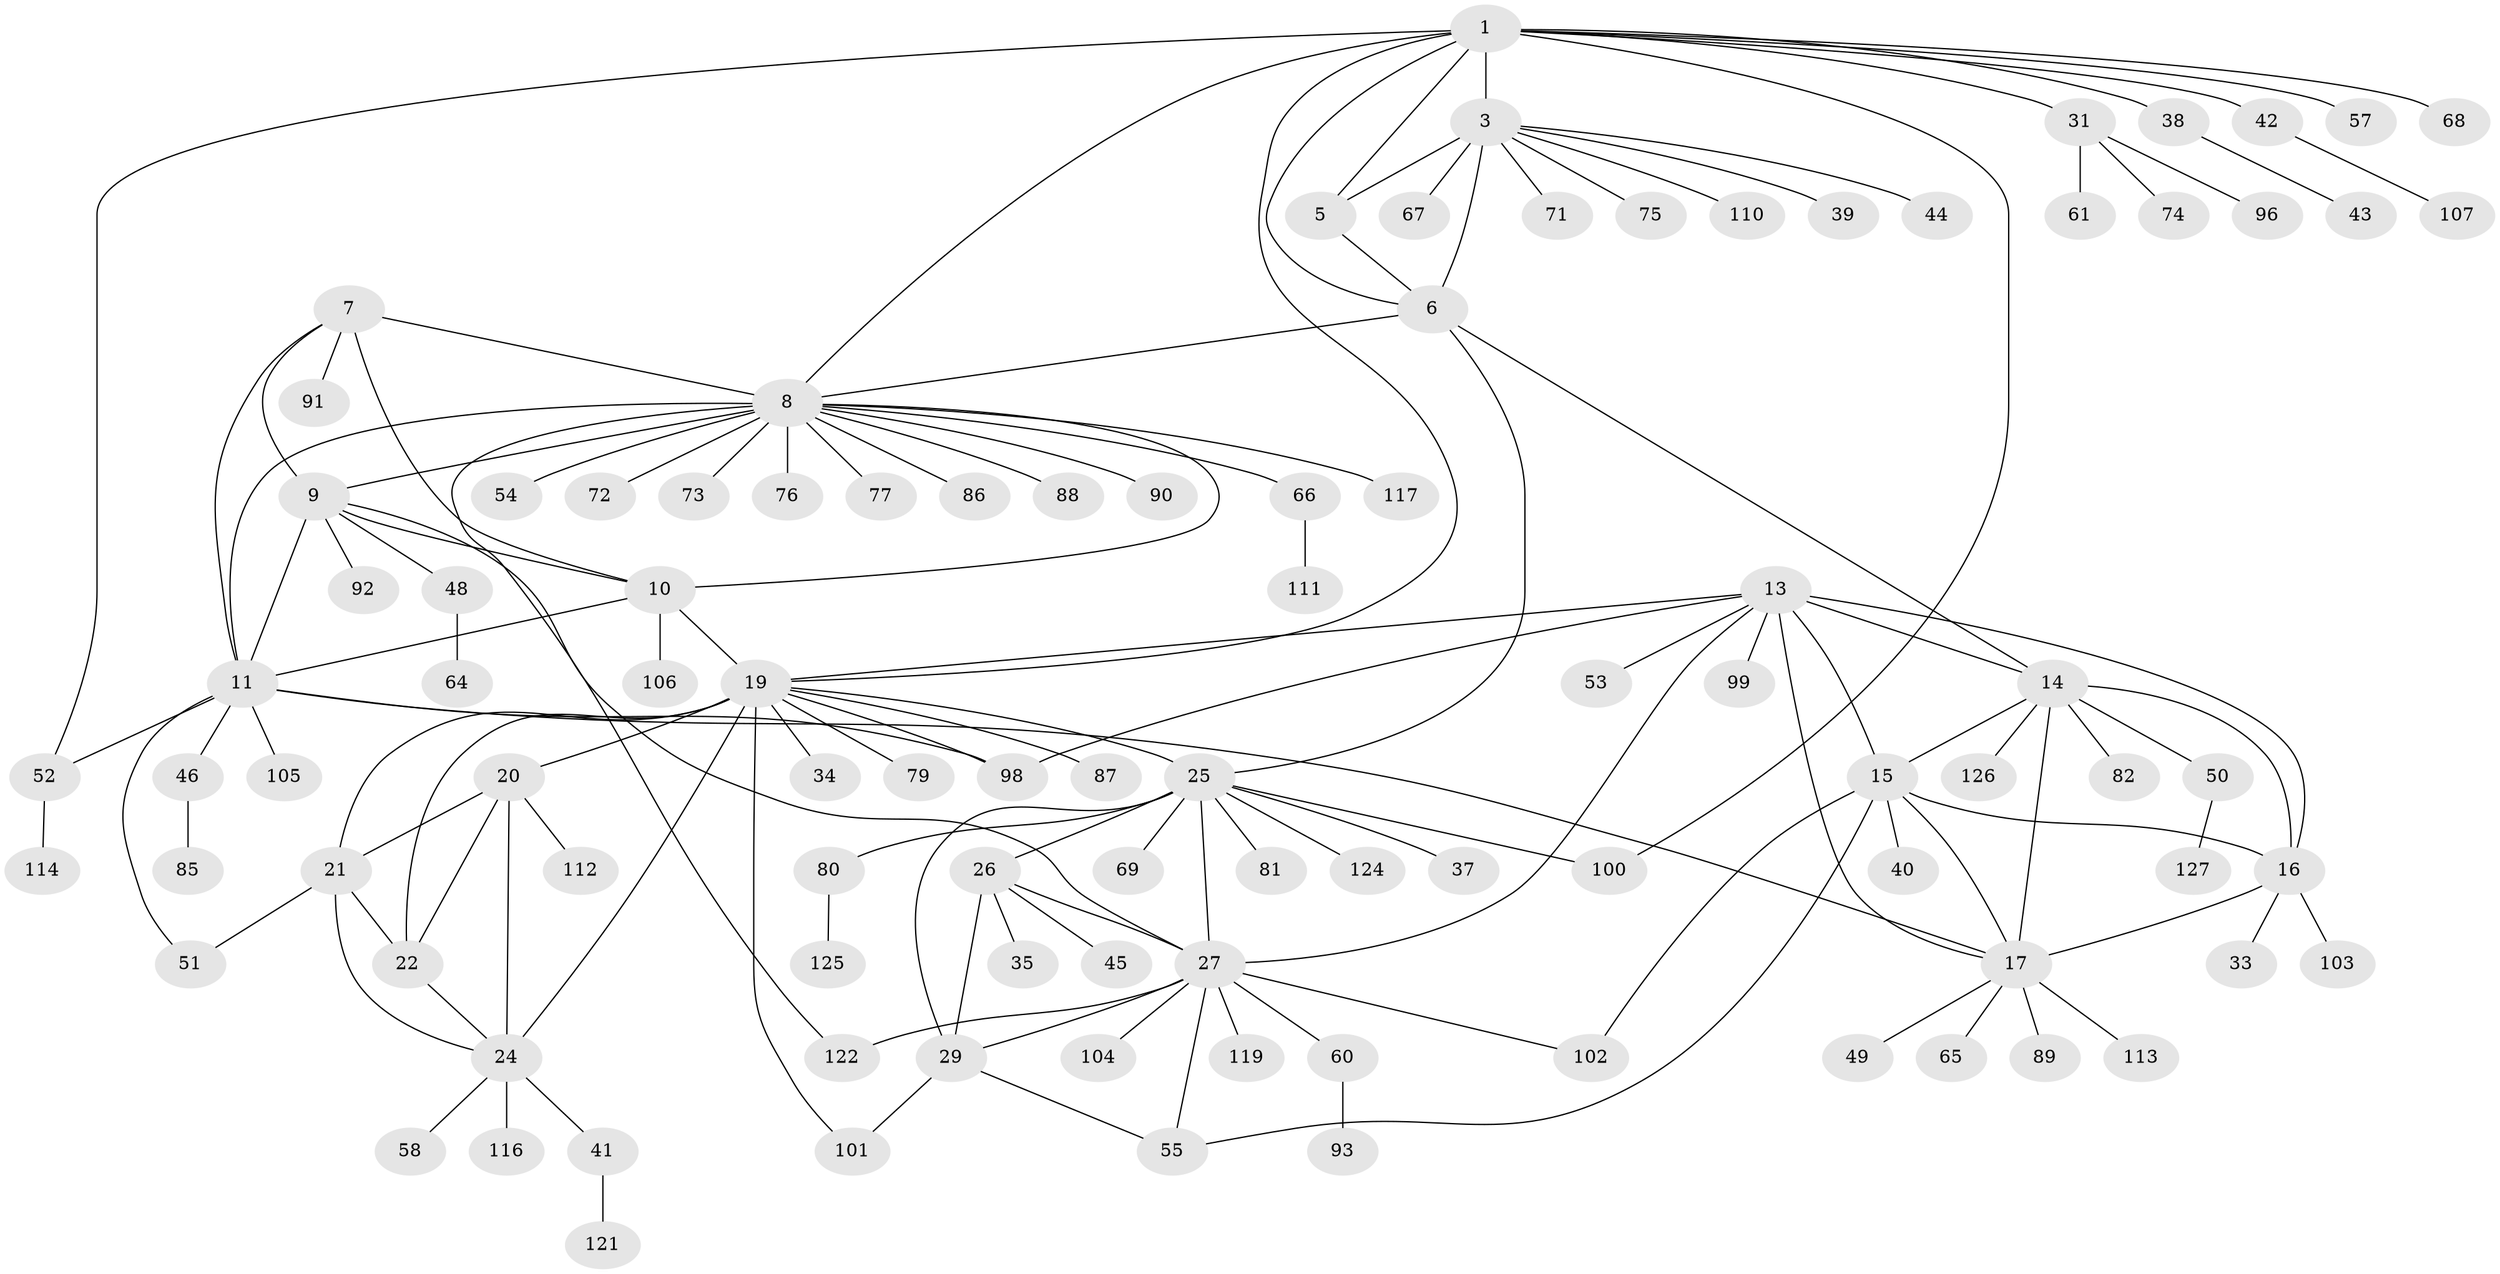 // Generated by graph-tools (version 1.1) at 2025/24/03/03/25 07:24:15]
// undirected, 100 vertices, 140 edges
graph export_dot {
graph [start="1"]
  node [color=gray90,style=filled];
  1 [super="+2"];
  3 [super="+4"];
  5;
  6 [super="+83"];
  7 [super="+95"];
  8 [super="+12"];
  9 [super="+62"];
  10;
  11;
  13 [super="+84"];
  14 [super="+118"];
  15 [super="+59"];
  16 [super="+18"];
  17 [super="+63"];
  19 [super="+23"];
  20 [super="+36"];
  21 [super="+94"];
  22;
  24 [super="+32"];
  25 [super="+30"];
  26 [super="+70"];
  27 [super="+28"];
  29;
  31 [super="+56"];
  33;
  34;
  35;
  37;
  38 [super="+78"];
  39;
  40;
  41;
  42 [super="+47"];
  43;
  44;
  45;
  46;
  48;
  49;
  50;
  51 [super="+123"];
  52;
  53;
  54;
  55 [super="+120"];
  57;
  58;
  60;
  61;
  64;
  65;
  66;
  67;
  68;
  69;
  71;
  72;
  73;
  74;
  75;
  76;
  77;
  79;
  80;
  81;
  82;
  85;
  86;
  87;
  88;
  89 [super="+109"];
  90;
  91;
  92;
  93 [super="+97"];
  96;
  98 [super="+108"];
  99;
  100;
  101;
  102;
  103;
  104;
  105 [super="+115"];
  106;
  107;
  110;
  111;
  112;
  113;
  114;
  116;
  117;
  119;
  121;
  122;
  124;
  125;
  126;
  127;
  1 -- 3 [weight=4];
  1 -- 5 [weight=2];
  1 -- 6 [weight=2];
  1 -- 8;
  1 -- 38;
  1 -- 57;
  1 -- 68;
  1 -- 100;
  1 -- 42;
  1 -- 19;
  1 -- 52;
  1 -- 31;
  3 -- 5 [weight=2];
  3 -- 6 [weight=2];
  3 -- 71;
  3 -- 75;
  3 -- 67;
  3 -- 39;
  3 -- 44;
  3 -- 110;
  5 -- 6;
  6 -- 14;
  6 -- 8;
  6 -- 25;
  7 -- 8 [weight=2];
  7 -- 9;
  7 -- 10;
  7 -- 11;
  7 -- 91;
  8 -- 9 [weight=2];
  8 -- 10 [weight=2];
  8 -- 11 [weight=2];
  8 -- 54;
  8 -- 66;
  8 -- 72;
  8 -- 86;
  8 -- 88;
  8 -- 90;
  8 -- 117;
  8 -- 122;
  8 -- 73;
  8 -- 76;
  8 -- 77;
  9 -- 10;
  9 -- 11;
  9 -- 27;
  9 -- 48;
  9 -- 92;
  10 -- 11;
  10 -- 19;
  10 -- 106;
  11 -- 17;
  11 -- 46;
  11 -- 51;
  11 -- 52;
  11 -- 98;
  11 -- 105;
  13 -- 14;
  13 -- 15;
  13 -- 16 [weight=2];
  13 -- 17;
  13 -- 53;
  13 -- 99;
  13 -- 98;
  13 -- 27;
  13 -- 19;
  14 -- 15;
  14 -- 16 [weight=2];
  14 -- 17;
  14 -- 50;
  14 -- 82;
  14 -- 126;
  15 -- 16 [weight=2];
  15 -- 17;
  15 -- 40;
  15 -- 55;
  15 -- 102;
  16 -- 17 [weight=2];
  16 -- 33;
  16 -- 103;
  17 -- 49;
  17 -- 65;
  17 -- 89;
  17 -- 113;
  19 -- 20 [weight=2];
  19 -- 21 [weight=2];
  19 -- 22 [weight=2];
  19 -- 24 [weight=2];
  19 -- 79;
  19 -- 87;
  19 -- 98;
  19 -- 34;
  19 -- 101;
  19 -- 25;
  20 -- 21;
  20 -- 22;
  20 -- 24;
  20 -- 112;
  21 -- 22;
  21 -- 24;
  21 -- 51;
  22 -- 24;
  24 -- 41;
  24 -- 58;
  24 -- 116;
  25 -- 26 [weight=2];
  25 -- 27 [weight=4];
  25 -- 29 [weight=2];
  25 -- 69;
  25 -- 81;
  25 -- 100;
  25 -- 37;
  25 -- 80;
  25 -- 124;
  26 -- 27 [weight=2];
  26 -- 29;
  26 -- 35;
  26 -- 45;
  27 -- 29 [weight=2];
  27 -- 102;
  27 -- 119;
  27 -- 122;
  27 -- 104;
  27 -- 55;
  27 -- 60;
  29 -- 101;
  29 -- 55;
  31 -- 61;
  31 -- 74;
  31 -- 96;
  38 -- 43;
  41 -- 121;
  42 -- 107;
  46 -- 85;
  48 -- 64;
  50 -- 127;
  52 -- 114;
  60 -- 93;
  66 -- 111;
  80 -- 125;
}
